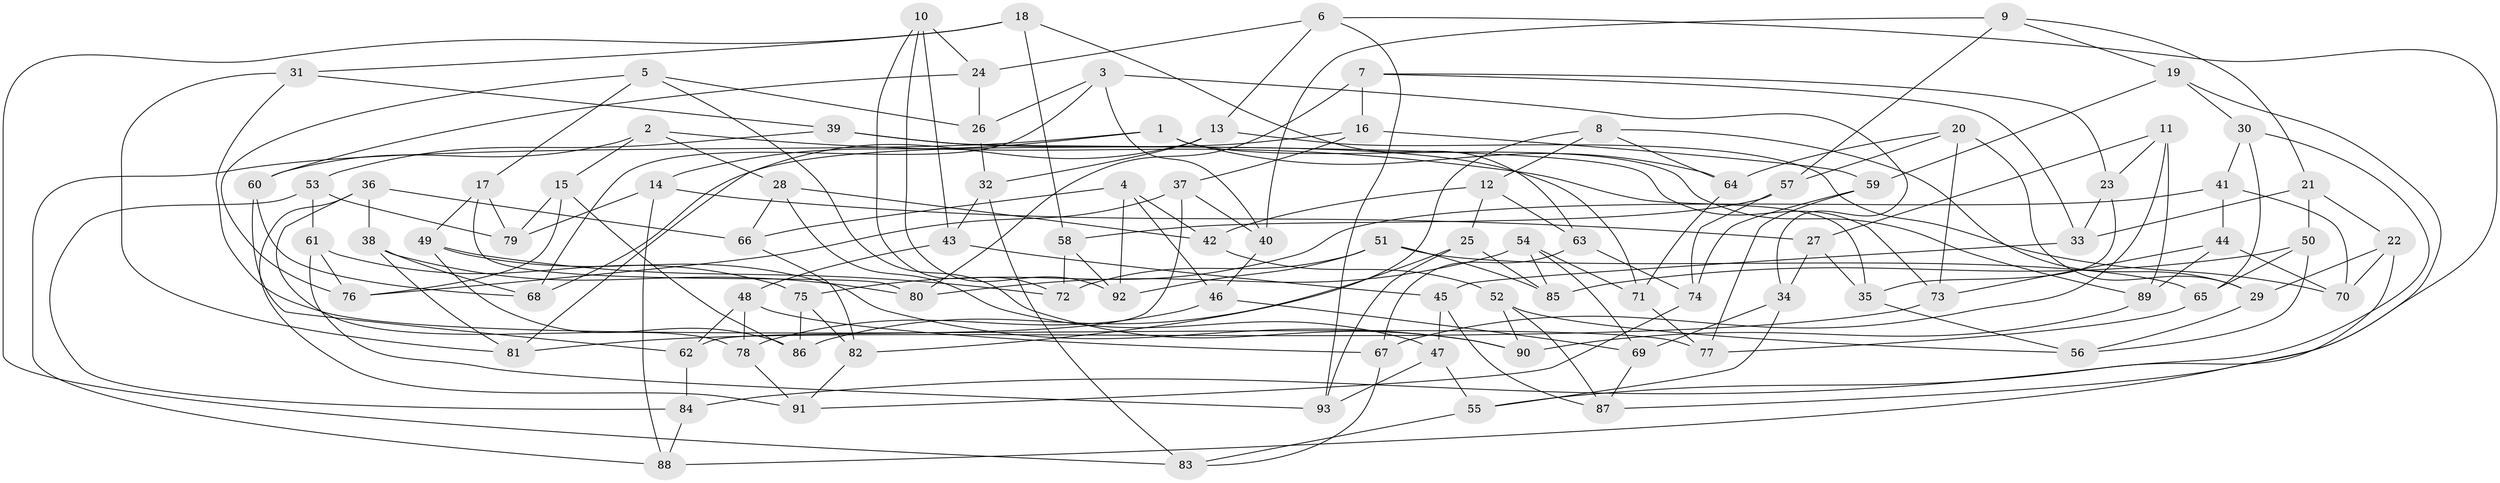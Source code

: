 // coarse degree distribution, {6: 0.4827586206896552, 4: 0.3448275862068966, 3: 0.05172413793103448, 5: 0.1206896551724138}
// Generated by graph-tools (version 1.1) at 2025/42/03/06/25 10:42:17]
// undirected, 93 vertices, 186 edges
graph export_dot {
graph [start="1"]
  node [color=gray90,style=filled];
  1;
  2;
  3;
  4;
  5;
  6;
  7;
  8;
  9;
  10;
  11;
  12;
  13;
  14;
  15;
  16;
  17;
  18;
  19;
  20;
  21;
  22;
  23;
  24;
  25;
  26;
  27;
  28;
  29;
  30;
  31;
  32;
  33;
  34;
  35;
  36;
  37;
  38;
  39;
  40;
  41;
  42;
  43;
  44;
  45;
  46;
  47;
  48;
  49;
  50;
  51;
  52;
  53;
  54;
  55;
  56;
  57;
  58;
  59;
  60;
  61;
  62;
  63;
  64;
  65;
  66;
  67;
  68;
  69;
  70;
  71;
  72;
  73;
  74;
  75;
  76;
  77;
  78;
  79;
  80;
  81;
  82;
  83;
  84;
  85;
  86;
  87;
  88;
  89;
  90;
  91;
  92;
  93;
  1 -- 64;
  1 -- 89;
  1 -- 88;
  1 -- 14;
  2 -- 35;
  2 -- 28;
  2 -- 60;
  2 -- 15;
  3 -- 68;
  3 -- 34;
  3 -- 26;
  3 -- 40;
  4 -- 42;
  4 -- 46;
  4 -- 92;
  4 -- 66;
  5 -- 90;
  5 -- 76;
  5 -- 17;
  5 -- 26;
  6 -- 87;
  6 -- 24;
  6 -- 93;
  6 -- 13;
  7 -- 23;
  7 -- 33;
  7 -- 80;
  7 -- 16;
  8 -- 82;
  8 -- 64;
  8 -- 12;
  8 -- 29;
  9 -- 19;
  9 -- 57;
  9 -- 21;
  9 -- 40;
  10 -- 24;
  10 -- 43;
  10 -- 92;
  10 -- 72;
  11 -- 67;
  11 -- 89;
  11 -- 27;
  11 -- 23;
  12 -- 42;
  12 -- 63;
  12 -- 25;
  13 -- 70;
  13 -- 32;
  13 -- 81;
  14 -- 27;
  14 -- 88;
  14 -- 79;
  15 -- 76;
  15 -- 79;
  15 -- 86;
  16 -- 59;
  16 -- 68;
  16 -- 37;
  17 -- 80;
  17 -- 49;
  17 -- 79;
  18 -- 58;
  18 -- 63;
  18 -- 83;
  18 -- 31;
  19 -- 59;
  19 -- 88;
  19 -- 30;
  20 -- 64;
  20 -- 57;
  20 -- 29;
  20 -- 73;
  21 -- 22;
  21 -- 50;
  21 -- 33;
  22 -- 70;
  22 -- 29;
  22 -- 55;
  23 -- 35;
  23 -- 33;
  24 -- 26;
  24 -- 60;
  25 -- 86;
  25 -- 85;
  25 -- 93;
  26 -- 32;
  27 -- 35;
  27 -- 34;
  28 -- 47;
  28 -- 66;
  28 -- 42;
  29 -- 56;
  30 -- 84;
  30 -- 65;
  30 -- 41;
  31 -- 77;
  31 -- 39;
  31 -- 81;
  32 -- 43;
  32 -- 83;
  33 -- 45;
  34 -- 55;
  34 -- 69;
  35 -- 56;
  36 -- 38;
  36 -- 91;
  36 -- 66;
  36 -- 78;
  37 -- 62;
  37 -- 40;
  37 -- 76;
  38 -- 81;
  38 -- 80;
  38 -- 68;
  39 -- 73;
  39 -- 71;
  39 -- 53;
  40 -- 46;
  41 -- 75;
  41 -- 44;
  41 -- 70;
  42 -- 52;
  43 -- 45;
  43 -- 48;
  44 -- 89;
  44 -- 70;
  44 -- 73;
  45 -- 87;
  45 -- 47;
  46 -- 69;
  46 -- 78;
  47 -- 93;
  47 -- 55;
  48 -- 62;
  48 -- 78;
  48 -- 67;
  49 -- 72;
  49 -- 86;
  49 -- 90;
  50 -- 65;
  50 -- 56;
  50 -- 85;
  51 -- 65;
  51 -- 85;
  51 -- 72;
  51 -- 92;
  52 -- 90;
  52 -- 56;
  52 -- 87;
  53 -- 61;
  53 -- 79;
  53 -- 84;
  54 -- 85;
  54 -- 71;
  54 -- 69;
  54 -- 80;
  55 -- 83;
  57 -- 58;
  57 -- 74;
  58 -- 72;
  58 -- 92;
  59 -- 77;
  59 -- 74;
  60 -- 68;
  60 -- 62;
  61 -- 93;
  61 -- 75;
  61 -- 76;
  62 -- 84;
  63 -- 74;
  63 -- 67;
  64 -- 71;
  65 -- 77;
  66 -- 82;
  67 -- 83;
  69 -- 87;
  71 -- 77;
  73 -- 81;
  74 -- 91;
  75 -- 82;
  75 -- 86;
  78 -- 91;
  82 -- 91;
  84 -- 88;
  89 -- 90;
}
